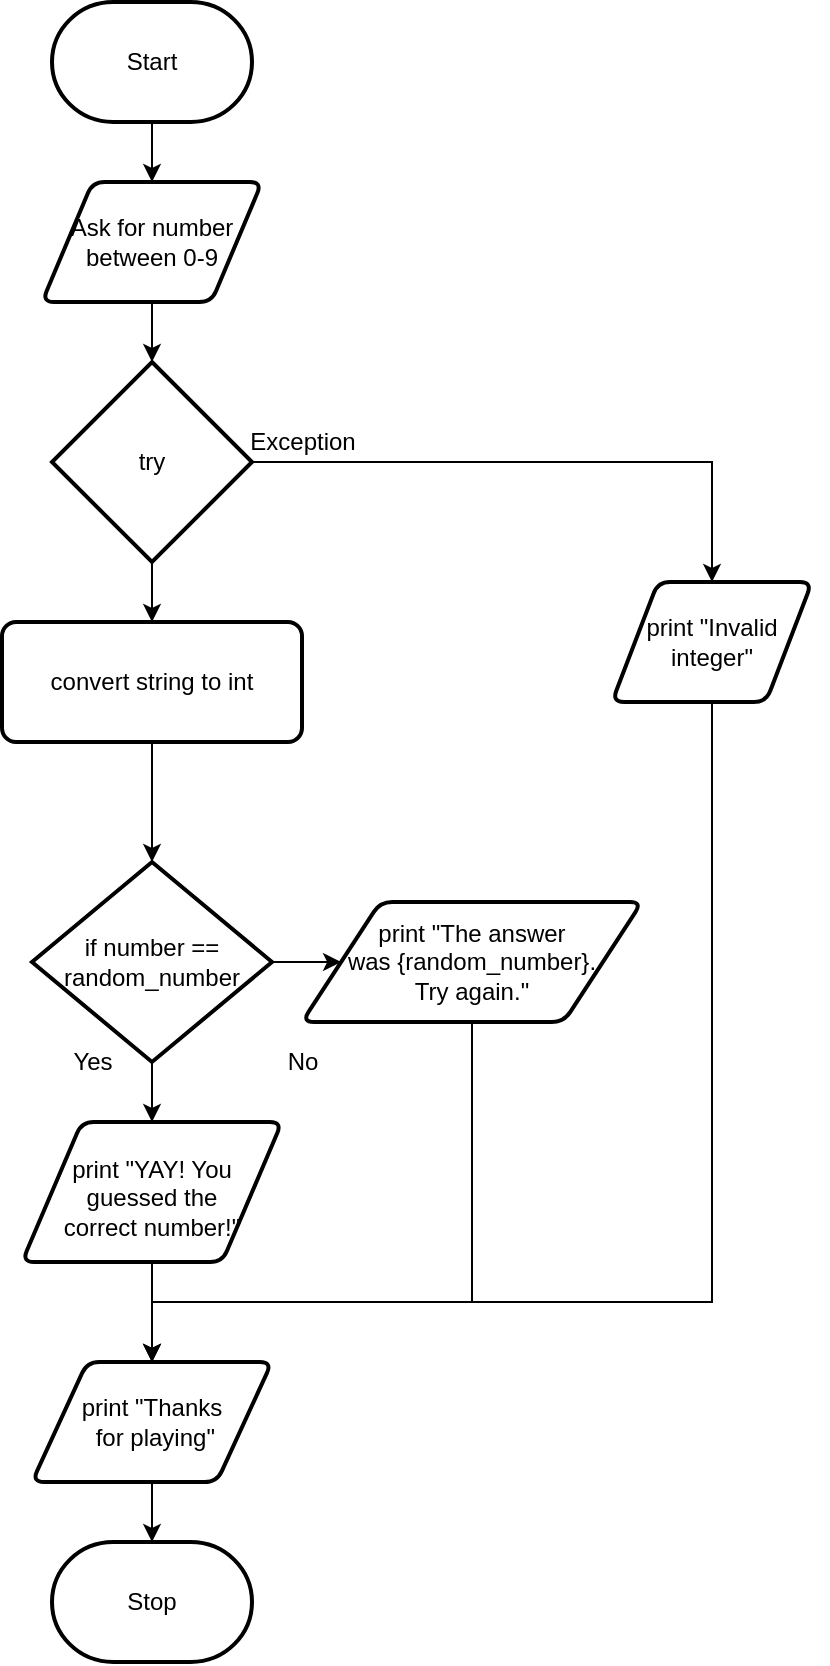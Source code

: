 <mxfile>
    <diagram id="lU_gt-9MP0S-Z-pDJT5g" name="Page-1">
        <mxGraphModel dx="820" dy="319" grid="1" gridSize="10" guides="1" tooltips="1" connect="1" arrows="1" fold="1" page="1" pageScale="1" pageWidth="850" pageHeight="1100" math="0" shadow="0">
            <root>
                <mxCell id="0"/>
                <mxCell id="1" parent="0"/>
                <mxCell id="81" style="edgeStyle=none;html=1;entryX=0.5;entryY=0;entryDx=0;entryDy=0;" parent="1" source="82" target="85" edge="1">
                    <mxGeometry relative="1" as="geometry"/>
                </mxCell>
                <mxCell id="82" value="Start" style="strokeWidth=2;html=1;shape=mxgraph.flowchart.terminator;whiteSpace=wrap;" parent="1" vertex="1">
                    <mxGeometry x="220" y="40" width="100" height="60" as="geometry"/>
                </mxCell>
                <mxCell id="83" value="Stop" style="strokeWidth=2;html=1;shape=mxgraph.flowchart.terminator;whiteSpace=wrap;" parent="1" vertex="1">
                    <mxGeometry x="220" y="810" width="100" height="60" as="geometry"/>
                </mxCell>
                <mxCell id="96" style="edgeStyle=none;html=1;entryX=0.5;entryY=0;entryDx=0;entryDy=0;entryPerimeter=0;" parent="1" source="85" target="95" edge="1">
                    <mxGeometry relative="1" as="geometry"/>
                </mxCell>
                <mxCell id="85" value="Ask for number between 0-9" style="shape=parallelogram;html=1;strokeWidth=2;perimeter=parallelogramPerimeter;whiteSpace=wrap;rounded=1;arcSize=12;size=0.23;" parent="1" vertex="1">
                    <mxGeometry x="215" y="130" width="110" height="60" as="geometry"/>
                </mxCell>
                <mxCell id="86" style="edgeStyle=none;html=1;" parent="1" source="88" target="90" edge="1">
                    <mxGeometry relative="1" as="geometry"/>
                </mxCell>
                <mxCell id="87" style="edgeStyle=none;html=1;entryX=0;entryY=0.5;entryDx=0;entryDy=0;" parent="1" source="88" target="92" edge="1">
                    <mxGeometry relative="1" as="geometry"/>
                </mxCell>
                <mxCell id="88" value="if number == random_number" style="strokeWidth=2;html=1;shape=mxgraph.flowchart.decision;whiteSpace=wrap;" parent="1" vertex="1">
                    <mxGeometry x="210" y="470" width="120" height="100" as="geometry"/>
                </mxCell>
                <mxCell id="108" style="edgeStyle=orthogonalEdgeStyle;rounded=0;html=1;entryX=0.5;entryY=0;entryDx=0;entryDy=0;" parent="1" source="90" target="109" edge="1">
                    <mxGeometry relative="1" as="geometry">
                        <mxPoint x="270" y="740" as="targetPoint"/>
                    </mxGeometry>
                </mxCell>
                <mxCell id="90" value="print &quot;YAY! You guessed the &lt;br&gt;correct number!&quot;" style="shape=parallelogram;html=1;strokeWidth=2;perimeter=parallelogramPerimeter;whiteSpace=wrap;rounded=1;arcSize=12;size=0.23;spacingLeft=0;spacingBottom=-5;" parent="1" vertex="1">
                    <mxGeometry x="205" y="600" width="130" height="70" as="geometry"/>
                </mxCell>
                <mxCell id="107" style="edgeStyle=orthogonalEdgeStyle;rounded=0;html=1;" parent="1" source="92" target="109" edge="1">
                    <mxGeometry relative="1" as="geometry">
                        <mxPoint x="310" y="870" as="targetPoint"/>
                        <Array as="points">
                            <mxPoint x="430" y="690"/>
                            <mxPoint x="270" y="690"/>
                        </Array>
                    </mxGeometry>
                </mxCell>
                <mxCell id="92" value="print &quot;The answer &lt;br&gt;was {random_number}.&lt;br&gt;Try again.&quot;" style="shape=parallelogram;html=1;strokeWidth=2;perimeter=parallelogramPerimeter;whiteSpace=wrap;rounded=1;arcSize=12;size=0.23;" parent="1" vertex="1">
                    <mxGeometry x="345" y="490" width="170" height="60" as="geometry"/>
                </mxCell>
                <mxCell id="93" value="No" style="text;html=1;align=center;verticalAlign=middle;resizable=0;points=[];autosize=1;strokeColor=none;fillColor=none;" parent="1" vertex="1">
                    <mxGeometry x="330" y="560" width="30" height="20" as="geometry"/>
                </mxCell>
                <mxCell id="94" value="Yes" style="text;html=1;align=center;verticalAlign=middle;resizable=0;points=[];autosize=1;strokeColor=none;fillColor=none;" parent="1" vertex="1">
                    <mxGeometry x="220" y="560" width="40" height="20" as="geometry"/>
                </mxCell>
                <mxCell id="98" style="edgeStyle=none;html=1;entryX=0.5;entryY=0;entryDx=0;entryDy=0;" parent="1" source="95" target="97" edge="1">
                    <mxGeometry relative="1" as="geometry"/>
                </mxCell>
                <mxCell id="99" style="edgeStyle=none;html=1;rounded=0;entryX=0.5;entryY=0;entryDx=0;entryDy=0;" parent="1" source="95" target="101" edge="1">
                    <mxGeometry relative="1" as="geometry">
                        <mxPoint x="450" y="350" as="targetPoint"/>
                        <Array as="points">
                            <mxPoint x="550" y="270"/>
                        </Array>
                    </mxGeometry>
                </mxCell>
                <mxCell id="95" value="try" style="strokeWidth=2;html=1;shape=mxgraph.flowchart.decision;whiteSpace=wrap;" parent="1" vertex="1">
                    <mxGeometry x="220" y="220" width="100" height="100" as="geometry"/>
                </mxCell>
                <mxCell id="105" style="edgeStyle=orthogonalEdgeStyle;rounded=0;html=1;entryX=0.5;entryY=0;entryDx=0;entryDy=0;entryPerimeter=0;" parent="1" source="97" target="88" edge="1">
                    <mxGeometry relative="1" as="geometry">
                        <mxPoint x="260" y="520" as="targetPoint"/>
                    </mxGeometry>
                </mxCell>
                <mxCell id="97" value="convert string to int" style="rounded=1;whiteSpace=wrap;html=1;absoluteArcSize=1;arcSize=14;strokeWidth=2;" parent="1" vertex="1">
                    <mxGeometry x="195" y="350" width="150" height="60" as="geometry"/>
                </mxCell>
                <mxCell id="100" value="Exception" style="text;html=1;align=center;verticalAlign=middle;resizable=0;points=[];autosize=1;strokeColor=none;fillColor=none;" parent="1" vertex="1">
                    <mxGeometry x="310" y="250" width="70" height="20" as="geometry"/>
                </mxCell>
                <mxCell id="112" style="edgeStyle=orthogonalEdgeStyle;html=1;rounded=0;strokeColor=none;" edge="1" parent="1" source="101" target="83">
                    <mxGeometry relative="1" as="geometry">
                        <mxPoint x="550" y="740" as="targetPoint"/>
                        <Array as="points">
                            <mxPoint x="600" y="700"/>
                            <mxPoint x="270" y="700"/>
                        </Array>
                    </mxGeometry>
                </mxCell>
                <mxCell id="115" style="edgeStyle=orthogonalEdgeStyle;rounded=0;html=1;entryX=0.5;entryY=0;entryDx=0;entryDy=0;" edge="1" parent="1" source="101" target="109">
                    <mxGeometry relative="1" as="geometry">
                        <Array as="points">
                            <mxPoint x="550" y="690"/>
                            <mxPoint x="270" y="690"/>
                        </Array>
                    </mxGeometry>
                </mxCell>
                <mxCell id="101" value="print &quot;Invalid integer&quot;" style="shape=parallelogram;html=1;strokeWidth=2;perimeter=parallelogramPerimeter;whiteSpace=wrap;rounded=1;arcSize=12;size=0.23;" parent="1" vertex="1">
                    <mxGeometry x="500" y="330" width="100" height="60" as="geometry"/>
                </mxCell>
                <mxCell id="111" style="edgeStyle=orthogonalEdgeStyle;rounded=0;html=1;" parent="1" source="109" target="83" edge="1">
                    <mxGeometry relative="1" as="geometry"/>
                </mxCell>
                <mxCell id="109" value="print &quot;Thanks&lt;br&gt;&amp;nbsp;for playing&quot;" style="shape=parallelogram;html=1;strokeWidth=2;perimeter=parallelogramPerimeter;whiteSpace=wrap;rounded=1;arcSize=12;size=0.23;" parent="1" vertex="1">
                    <mxGeometry x="210" y="720" width="120" height="60" as="geometry"/>
                </mxCell>
            </root>
        </mxGraphModel>
    </diagram>
</mxfile>